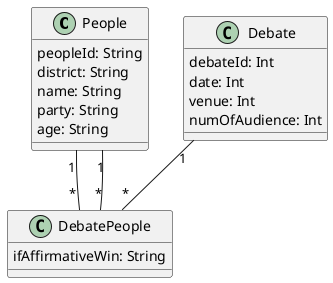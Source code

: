 @startuml "Debate"


class People{
  peopleId: String
  district: String
  name: String
  party: String
  age: String
}

class Debate{
  debateId: Int
  date: Int
  venue: Int
  numOfAudience: Int
}

class DebatePeople{
  ifAffirmativeWin: String
}



People "1" -- "*" DebatePeople

People "1" -- "*" DebatePeople

Debate "1" -- "*" DebatePeople


@enduml